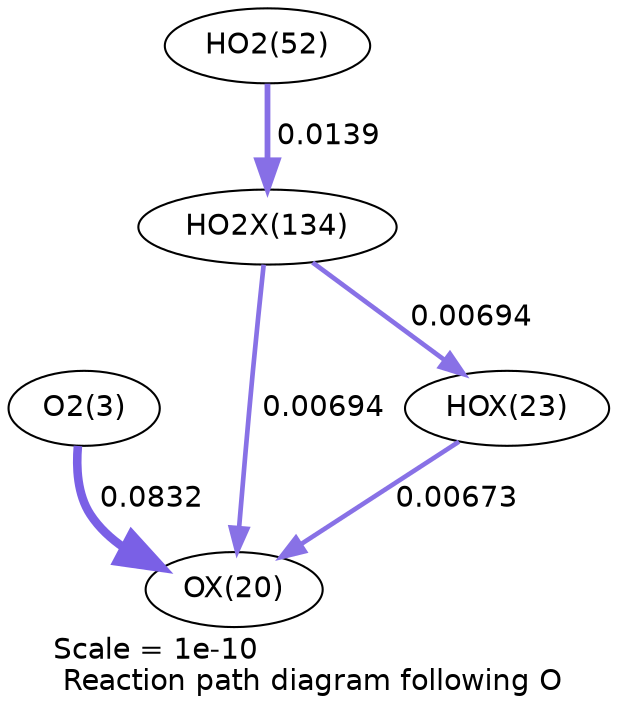 digraph reaction_paths {
center=1;
s5 -> s34[fontname="Helvetica", penwidth=4.12, arrowsize=2.06, color="0.7, 0.583, 0.9"
, label=" 0.0832"];
s43 -> s34[fontname="Helvetica", penwidth=2.25, arrowsize=1.12, color="0.7, 0.507, 0.9"
, label=" 0.00694"];
s37 -> s34[fontname="Helvetica", penwidth=2.22, arrowsize=1.11, color="0.7, 0.507, 0.9"
, label=" 0.00673"];
s23 -> s43[fontname="Helvetica", penwidth=2.77, arrowsize=1.39, color="0.7, 0.514, 0.9"
, label=" 0.0139"];
s43 -> s37[fontname="Helvetica", penwidth=2.25, arrowsize=1.12, color="0.7, 0.507, 0.9"
, label=" 0.00694"];
s5 [ fontname="Helvetica", label="O2(3)"];
s23 [ fontname="Helvetica", label="HO2(52)"];
s34 [ fontname="Helvetica", label="OX(20)"];
s37 [ fontname="Helvetica", label="HOX(23)"];
s43 [ fontname="Helvetica", label="HO2X(134)"];
 label = "Scale = 1e-10\l Reaction path diagram following O";
 fontname = "Helvetica";
}
